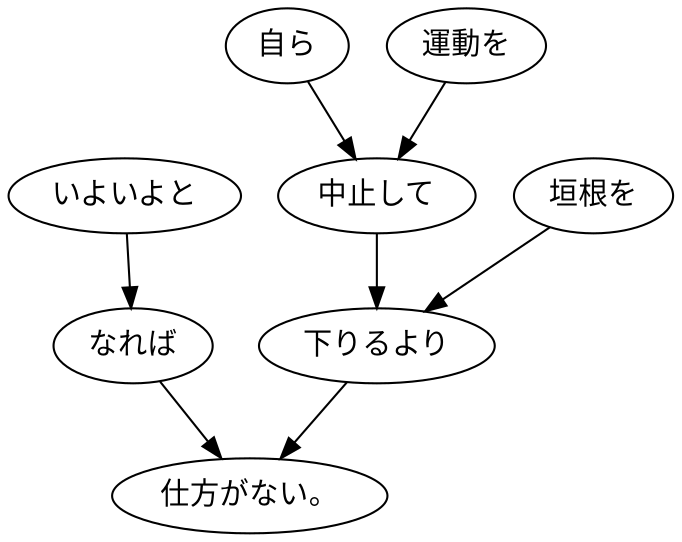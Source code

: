 digraph graph4145 {
	node0 [label="いよいよと"];
	node1 [label="なれば"];
	node2 [label="自ら"];
	node3 [label="運動を"];
	node4 [label="中止して"];
	node5 [label="垣根を"];
	node6 [label="下りるより"];
	node7 [label="仕方がない。"];
	node0 -> node1;
	node1 -> node7;
	node2 -> node4;
	node3 -> node4;
	node4 -> node6;
	node5 -> node6;
	node6 -> node7;
}
